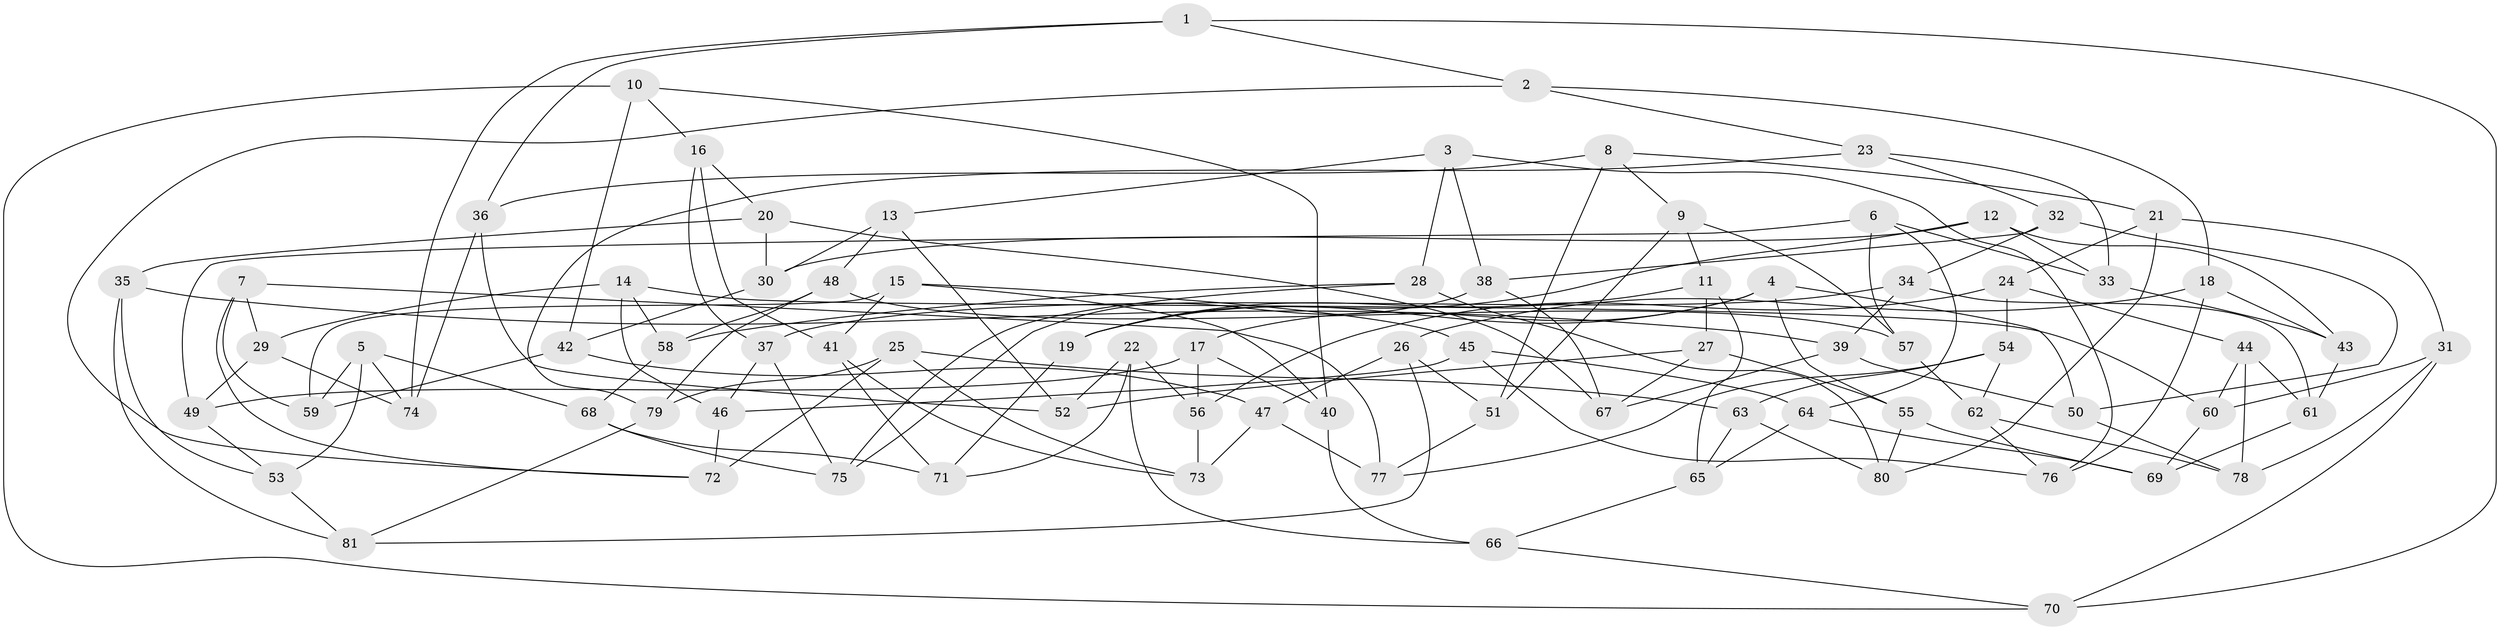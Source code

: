 // Generated by graph-tools (version 1.1) at 2025/26/03/09/25 03:26:54]
// undirected, 81 vertices, 162 edges
graph export_dot {
graph [start="1"]
  node [color=gray90,style=filled];
  1;
  2;
  3;
  4;
  5;
  6;
  7;
  8;
  9;
  10;
  11;
  12;
  13;
  14;
  15;
  16;
  17;
  18;
  19;
  20;
  21;
  22;
  23;
  24;
  25;
  26;
  27;
  28;
  29;
  30;
  31;
  32;
  33;
  34;
  35;
  36;
  37;
  38;
  39;
  40;
  41;
  42;
  43;
  44;
  45;
  46;
  47;
  48;
  49;
  50;
  51;
  52;
  53;
  54;
  55;
  56;
  57;
  58;
  59;
  60;
  61;
  62;
  63;
  64;
  65;
  66;
  67;
  68;
  69;
  70;
  71;
  72;
  73;
  74;
  75;
  76;
  77;
  78;
  79;
  80;
  81;
  1 -- 70;
  1 -- 36;
  1 -- 74;
  1 -- 2;
  2 -- 72;
  2 -- 23;
  2 -- 18;
  3 -- 13;
  3 -- 38;
  3 -- 28;
  3 -- 76;
  4 -- 50;
  4 -- 55;
  4 -- 17;
  4 -- 19;
  5 -- 53;
  5 -- 74;
  5 -- 68;
  5 -- 59;
  6 -- 64;
  6 -- 57;
  6 -- 49;
  6 -- 33;
  7 -- 77;
  7 -- 59;
  7 -- 29;
  7 -- 72;
  8 -- 9;
  8 -- 51;
  8 -- 36;
  8 -- 21;
  9 -- 51;
  9 -- 57;
  9 -- 11;
  10 -- 42;
  10 -- 40;
  10 -- 70;
  10 -- 16;
  11 -- 19;
  11 -- 65;
  11 -- 27;
  12 -- 19;
  12 -- 30;
  12 -- 33;
  12 -- 43;
  13 -- 30;
  13 -- 52;
  13 -- 48;
  14 -- 29;
  14 -- 46;
  14 -- 58;
  14 -- 60;
  15 -- 59;
  15 -- 40;
  15 -- 41;
  15 -- 45;
  16 -- 37;
  16 -- 41;
  16 -- 20;
  17 -- 40;
  17 -- 56;
  17 -- 49;
  18 -- 43;
  18 -- 26;
  18 -- 76;
  19 -- 71;
  20 -- 35;
  20 -- 30;
  20 -- 67;
  21 -- 24;
  21 -- 31;
  21 -- 80;
  22 -- 52;
  22 -- 66;
  22 -- 56;
  22 -- 71;
  23 -- 33;
  23 -- 32;
  23 -- 79;
  24 -- 56;
  24 -- 54;
  24 -- 44;
  25 -- 73;
  25 -- 72;
  25 -- 79;
  25 -- 63;
  26 -- 47;
  26 -- 51;
  26 -- 81;
  27 -- 55;
  27 -- 52;
  27 -- 67;
  28 -- 58;
  28 -- 75;
  28 -- 80;
  29 -- 49;
  29 -- 74;
  30 -- 42;
  31 -- 78;
  31 -- 60;
  31 -- 70;
  32 -- 50;
  32 -- 34;
  32 -- 38;
  33 -- 43;
  34 -- 37;
  34 -- 61;
  34 -- 39;
  35 -- 39;
  35 -- 53;
  35 -- 81;
  36 -- 74;
  36 -- 52;
  37 -- 75;
  37 -- 46;
  38 -- 75;
  38 -- 67;
  39 -- 50;
  39 -- 67;
  40 -- 66;
  41 -- 71;
  41 -- 73;
  42 -- 47;
  42 -- 59;
  43 -- 61;
  44 -- 60;
  44 -- 61;
  44 -- 78;
  45 -- 64;
  45 -- 76;
  45 -- 46;
  46 -- 72;
  47 -- 77;
  47 -- 73;
  48 -- 58;
  48 -- 79;
  48 -- 57;
  49 -- 53;
  50 -- 78;
  51 -- 77;
  53 -- 81;
  54 -- 62;
  54 -- 77;
  54 -- 63;
  55 -- 80;
  55 -- 69;
  56 -- 73;
  57 -- 62;
  58 -- 68;
  60 -- 69;
  61 -- 69;
  62 -- 78;
  62 -- 76;
  63 -- 80;
  63 -- 65;
  64 -- 69;
  64 -- 65;
  65 -- 66;
  66 -- 70;
  68 -- 75;
  68 -- 71;
  79 -- 81;
}
